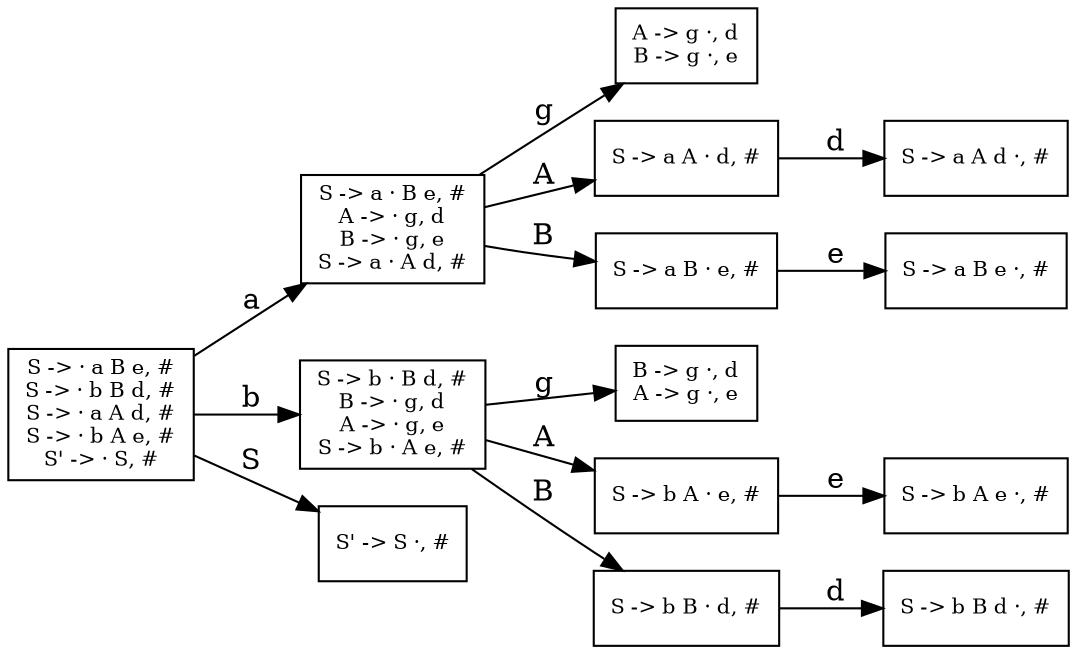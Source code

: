digraph LR {
rankdir=LR;
size="150,150"

node [shape = box, label="S -> · a B e, #
S -> · b B d, #
S -> · a A d, #
S -> · b A e, #
S' -> · S, #
", fontsize = 10] 0;
node [shape = box, label="S -> a · B e, #
A -> · g, d
B -> · g, e
S -> a · A d, #
", fontsize = 10] 1;
node [shape = box, label="S -> b · B d, #
B -> · g, d
A -> · g, e
S -> b · A e, #
", fontsize = 10] 2;
node [shape = box, label="S' -> S ·, #
", fontsize = 10] 3;
node [shape = box, label="A -> g ·, d
B -> g ·, e
", fontsize = 10] 4;
node [shape = box, label="S -> a A · d, #
", fontsize = 10] 5;
node [shape = box, label="S -> a B · e, #
", fontsize = 10] 6;
node [shape = box, label="B -> g ·, d
A -> g ·, e
", fontsize = 10] 7;
node [shape = box, label="S -> b A · e, #
", fontsize = 10] 8;
node [shape = box, label="S -> b B · d, #
", fontsize = 10] 9;
node [shape = box, label="S -> a A d ·, #
", fontsize = 10] 10;
node [shape = box, label="S -> a B e ·, #
", fontsize = 10] 11;
node [shape = box, label="S -> b A e ·, #
", fontsize = 10] 12;
node [shape = box, label="S -> b B d ·, #
", fontsize = 10] 13;
0 -> 1  [label = " a
"];
0 -> 2  [label = " b
"];
0 -> 3  [label = " S
"];
1 -> 4  [label = " g
"];
1 -> 5  [label = " A
"];
1 -> 6  [label = " B
"];
2 -> 7  [label = " g
"];
2 -> 8  [label = " A
"];
2 -> 9  [label = " B
"];
5 -> 10  [label = " d
"];
6 -> 11  [label = " e
"];
8 -> 12  [label = " e
"];
9 -> 13  [label = " d
"];
}
